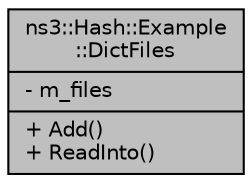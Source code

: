 digraph "ns3::Hash::Example::DictFiles"
{
  edge [fontname="Helvetica",fontsize="10",labelfontname="Helvetica",labelfontsize="10"];
  node [fontname="Helvetica",fontsize="10",shape=record];
  Node1 [label="{ns3::Hash::Example\l::DictFiles\n|- m_files\l|+ Add()\l+ ReadInto()\l}",height=0.2,width=0.4,color="black", fillcolor="grey75", style="filled", fontcolor="black"];
}
